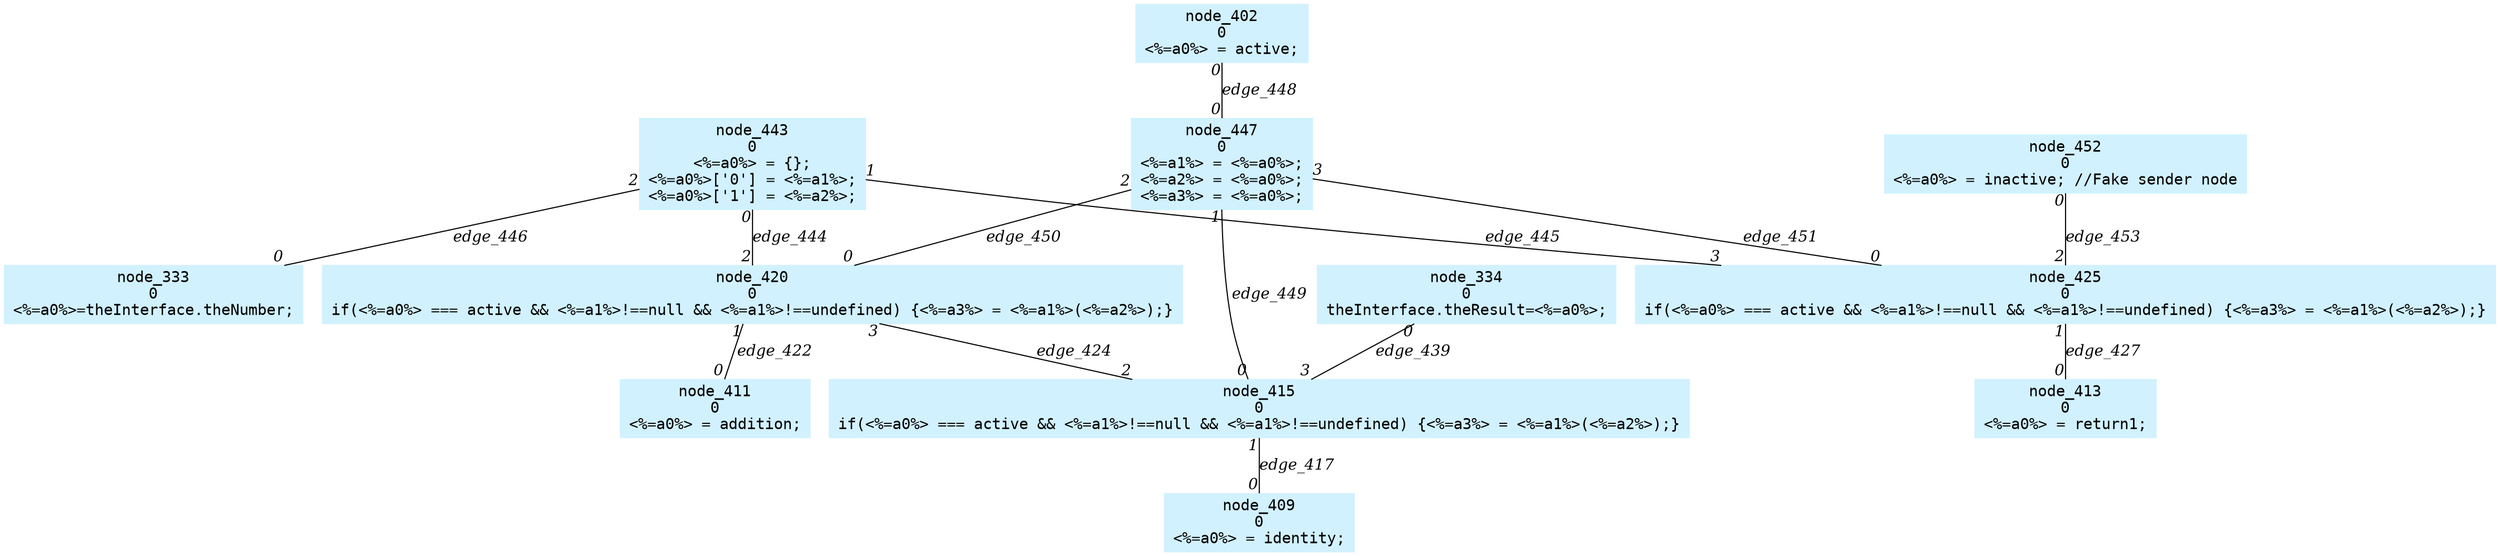 digraph g{node_333 [shape=box, style=filled, color="#d1f1ff", fontname="Courier", label="node_333
0
<%=a0%>=theInterface.theNumber;
" ]
node_334 [shape=box, style=filled, color="#d1f1ff", fontname="Courier", label="node_334
0
theInterface.theResult=<%=a0%>;
" ]
node_402 [shape=box, style=filled, color="#d1f1ff", fontname="Courier", label="node_402
0
<%=a0%> = active;
" ]
node_409 [shape=box, style=filled, color="#d1f1ff", fontname="Courier", label="node_409
0
<%=a0%> = identity;
" ]
node_411 [shape=box, style=filled, color="#d1f1ff", fontname="Courier", label="node_411
0
<%=a0%> = addition;
" ]
node_413 [shape=box, style=filled, color="#d1f1ff", fontname="Courier", label="node_413
0
<%=a0%> = return1;
" ]
node_415 [shape=box, style=filled, color="#d1f1ff", fontname="Courier", label="node_415
0
if(<%=a0%> === active && <%=a1%>!==null && <%=a1%>!==undefined) {<%=a3%> = <%=a1%>(<%=a2%>);}
" ]
node_420 [shape=box, style=filled, color="#d1f1ff", fontname="Courier", label="node_420
0
if(<%=a0%> === active && <%=a1%>!==null && <%=a1%>!==undefined) {<%=a3%> = <%=a1%>(<%=a2%>);}
" ]
node_425 [shape=box, style=filled, color="#d1f1ff", fontname="Courier", label="node_425
0
if(<%=a0%> === active && <%=a1%>!==null && <%=a1%>!==undefined) {<%=a3%> = <%=a1%>(<%=a2%>);}
" ]
node_443 [shape=box, style=filled, color="#d1f1ff", fontname="Courier", label="node_443
0
<%=a0%> = {};
<%=a0%>['0'] = <%=a1%>;
<%=a0%>['1'] = <%=a2%>;
" ]
node_447 [shape=box, style=filled, color="#d1f1ff", fontname="Courier", label="node_447
0
<%=a1%> = <%=a0%>;
<%=a2%> = <%=a0%>;
<%=a3%> = <%=a0%>;
" ]
node_452 [shape=box, style=filled, color="#d1f1ff", fontname="Courier", label="node_452
0
<%=a0%> = inactive; //Fake sender node
" ]
node_415 -> node_409 [dir=none, arrowHead=none, fontname="Times-Italic", label="edge_417",  headlabel="0", taillabel="1" ]
node_420 -> node_411 [dir=none, arrowHead=none, fontname="Times-Italic", label="edge_422",  headlabel="0", taillabel="1" ]
node_420 -> node_415 [dir=none, arrowHead=none, fontname="Times-Italic", label="edge_424",  headlabel="2", taillabel="3" ]
node_425 -> node_413 [dir=none, arrowHead=none, fontname="Times-Italic", label="edge_427",  headlabel="0", taillabel="1" ]
node_334 -> node_415 [dir=none, arrowHead=none, fontname="Times-Italic", label="edge_439",  headlabel="3", taillabel="0" ]
node_443 -> node_420 [dir=none, arrowHead=none, fontname="Times-Italic", label="edge_444",  headlabel="2", taillabel="0" ]
node_443 -> node_425 [dir=none, arrowHead=none, fontname="Times-Italic", label="edge_445",  headlabel="3", taillabel="1" ]
node_443 -> node_333 [dir=none, arrowHead=none, fontname="Times-Italic", label="edge_446",  headlabel="0", taillabel="2" ]
node_402 -> node_447 [dir=none, arrowHead=none, fontname="Times-Italic", label="edge_448",  headlabel="0", taillabel="0" ]
node_447 -> node_415 [dir=none, arrowHead=none, fontname="Times-Italic", label="edge_449",  headlabel="0", taillabel="1" ]
node_447 -> node_420 [dir=none, arrowHead=none, fontname="Times-Italic", label="edge_450",  headlabel="0", taillabel="2" ]
node_447 -> node_425 [dir=none, arrowHead=none, fontname="Times-Italic", label="edge_451",  headlabel="0", taillabel="3" ]
node_452 -> node_425 [dir=none, arrowHead=none, fontname="Times-Italic", label="edge_453",  headlabel="2", taillabel="0" ]
}